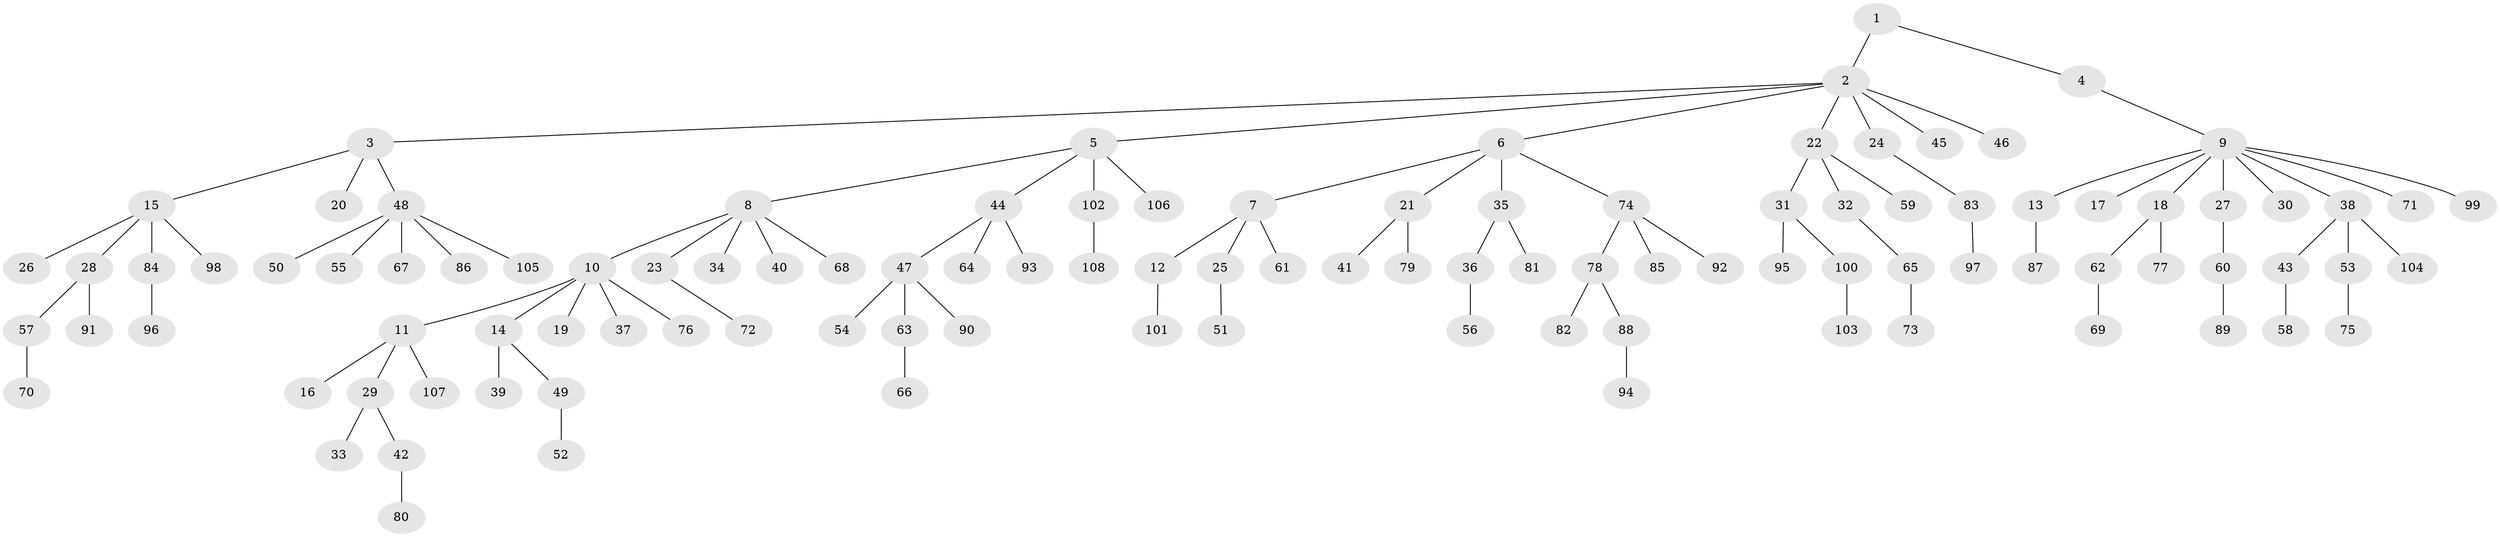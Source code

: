 // Generated by graph-tools (version 1.1) at 2025/11/02/27/25 16:11:26]
// undirected, 108 vertices, 107 edges
graph export_dot {
graph [start="1"]
  node [color=gray90,style=filled];
  1;
  2;
  3;
  4;
  5;
  6;
  7;
  8;
  9;
  10;
  11;
  12;
  13;
  14;
  15;
  16;
  17;
  18;
  19;
  20;
  21;
  22;
  23;
  24;
  25;
  26;
  27;
  28;
  29;
  30;
  31;
  32;
  33;
  34;
  35;
  36;
  37;
  38;
  39;
  40;
  41;
  42;
  43;
  44;
  45;
  46;
  47;
  48;
  49;
  50;
  51;
  52;
  53;
  54;
  55;
  56;
  57;
  58;
  59;
  60;
  61;
  62;
  63;
  64;
  65;
  66;
  67;
  68;
  69;
  70;
  71;
  72;
  73;
  74;
  75;
  76;
  77;
  78;
  79;
  80;
  81;
  82;
  83;
  84;
  85;
  86;
  87;
  88;
  89;
  90;
  91;
  92;
  93;
  94;
  95;
  96;
  97;
  98;
  99;
  100;
  101;
  102;
  103;
  104;
  105;
  106;
  107;
  108;
  1 -- 2;
  1 -- 4;
  2 -- 3;
  2 -- 5;
  2 -- 6;
  2 -- 22;
  2 -- 24;
  2 -- 45;
  2 -- 46;
  3 -- 15;
  3 -- 20;
  3 -- 48;
  4 -- 9;
  5 -- 8;
  5 -- 44;
  5 -- 102;
  5 -- 106;
  6 -- 7;
  6 -- 21;
  6 -- 35;
  6 -- 74;
  7 -- 12;
  7 -- 25;
  7 -- 61;
  8 -- 10;
  8 -- 23;
  8 -- 34;
  8 -- 40;
  8 -- 68;
  9 -- 13;
  9 -- 17;
  9 -- 18;
  9 -- 27;
  9 -- 30;
  9 -- 38;
  9 -- 71;
  9 -- 99;
  10 -- 11;
  10 -- 14;
  10 -- 19;
  10 -- 37;
  10 -- 76;
  11 -- 16;
  11 -- 29;
  11 -- 107;
  12 -- 101;
  13 -- 87;
  14 -- 39;
  14 -- 49;
  15 -- 26;
  15 -- 28;
  15 -- 84;
  15 -- 98;
  18 -- 62;
  18 -- 77;
  21 -- 41;
  21 -- 79;
  22 -- 31;
  22 -- 32;
  22 -- 59;
  23 -- 72;
  24 -- 83;
  25 -- 51;
  27 -- 60;
  28 -- 57;
  28 -- 91;
  29 -- 33;
  29 -- 42;
  31 -- 95;
  31 -- 100;
  32 -- 65;
  35 -- 36;
  35 -- 81;
  36 -- 56;
  38 -- 43;
  38 -- 53;
  38 -- 104;
  42 -- 80;
  43 -- 58;
  44 -- 47;
  44 -- 64;
  44 -- 93;
  47 -- 54;
  47 -- 63;
  47 -- 90;
  48 -- 50;
  48 -- 55;
  48 -- 67;
  48 -- 86;
  48 -- 105;
  49 -- 52;
  53 -- 75;
  57 -- 70;
  60 -- 89;
  62 -- 69;
  63 -- 66;
  65 -- 73;
  74 -- 78;
  74 -- 85;
  74 -- 92;
  78 -- 82;
  78 -- 88;
  83 -- 97;
  84 -- 96;
  88 -- 94;
  100 -- 103;
  102 -- 108;
}
